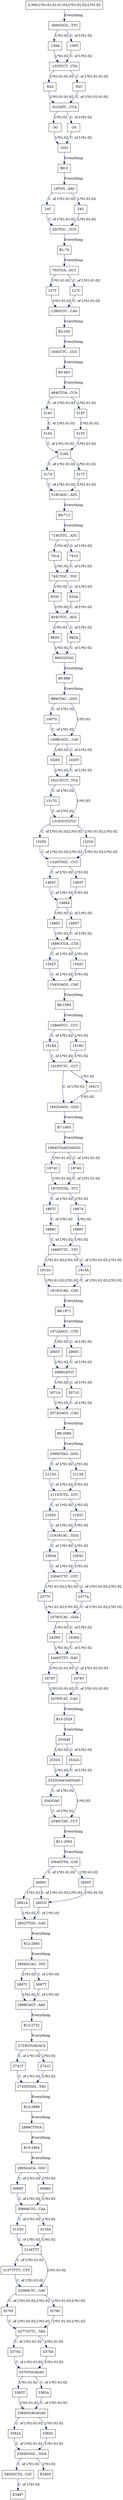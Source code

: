 digraph G {
  "1325G" [shape=box, ];
  "B9-2089" [shape=box, ];
  "193GCTC...CCG" [shape=box, ];
  "2378CCAC...GAA" [shape=box, ];
  "2533GAACAAGGAG" [shape=box, ];
  "1007G" [shape=box, ];
  "2905GACA...GGC" [shape=box, ];
  "1325A" [shape=box, ];
  "517A" [shape=box, ];
  "1888C" [shape=box, ];
  "2697C" [shape=box, ];
  "1008CGCC...CAT" [shape=box, ];
  "-62A" [shape=box, ];
  "464GTGA...CCA" [shape=box, ];
  "S-300-L*01:01:01:01-03;L*01:01:02;L*01:02" [shape=box, ];
  "1888T" [shape=box, ];
  "2065T" [shape=box, ];
  "24C" [shape=box, ];
  "2478T" [shape=box, ];
  "1ATGG...AAC" [shape=box, ];
  "2113G" [shape=box, ];
  "2377C" [shape=box, ];
  "B6-1585" [shape=box, ];
  "3384GGAGAGAG" [shape=box, ];
  "2440TTTT...GAC" [shape=box, ];
  "3392A" [shape=box, ];
  "1543GAGG...CAG" [shape=box, ];
  "1642GAGG...GGG" [shape=box, ];
  "25CTCC...CCG" [shape=box, ];
  "1020C" [shape=box, ];
  "515T" [shape=box, ];
  "2479TCAT...CAG" [shape=box, ];
  "3375G" [shape=box, ];
  "2600C" [shape=box, ];
  "1913G" [shape=box, ];
  "2071A" [shape=box, ];
  "-61GATC...CCA" [shape=box, ];
  "B10-2529" [shape=box, ];
  "833C" [shape=box, ];
  "3134TTT" [shape=box, ];
  "2899CTTGA" [shape=box, ];
  "3068T" [shape=box, ];
  "3405GCTG...CAT" [shape=box, ];
  "1021TCCT...TCA" [shape=box, ];
  "3393GGGC...GGA" [shape=box, ];
  "1020T" [shape=box, ];
  "E3487" [shape=box, ];
  "1485C" [shape=box, ];
  "3069ACTG...CAA" [shape=box, ];
  "3392G" [shape=box, ];
  "3276T" [shape=box, ];
  "3276C" [shape=box, ];
  "741A" [shape=box, ];
  "-156A" [shape=box, ];
  "E3405" [shape=box, ];
  "2071G" [shape=box, ];
  "3137TTTT...CTT" [shape=box, ];
  "3133G" [shape=box, ];
  "2602TTGG...CAG" [shape=box, ];
  "2065C" [shape=box, ];
  "742CTGC...TGC" [shape=box, ];
  "127T" [shape=box, ];
  "983CGCGG" [shape=box, ];
  "516G" [shape=box, ];
  "1618A" [shape=box, ];
  "-300GGCG...TTC" [shape=box, ];
  "2532G" [shape=box, ];
  "1887C" [shape=box, ];
  "3383T" [shape=box, ];
  "B4-713" [shape=box, ];
  "3209ACTC...GAT" [shape=box, ];
  "514C" [shape=box, ];
  "2193ACAC...GGG" [shape=box, ];
  "2543GAG" [shape=box, ];
  "2114TCTG...GTC" [shape=box, ];
  "2439G" [shape=box, ];
  "B1-74" [shape=box, ];
  "127C" [shape=box, ];
  "-2GG" [shape=box, ];
  "2741T" [shape=box, ];
  "1889TCTC...TTC" [shape=box, ];
  "128GCCC...CAG" [shape=box, ];
  "2742GGGG...TAG" [shape=box, ];
  "-62C" [shape=box, ];
  "2530AT" [shape=box, ];
  "1864GTAAGGAGGG" [shape=box, ];
  "1486CCCA...CTA" [shape=box, ];
  "2192G" [shape=box, ];
  "1972AGCC...CTG" [shape=box, ];
  "515G" [shape=box, ];
  "1619TCTC...CCT" [shape=box, ];
  "2113A" [shape=box, ];
  "2546CTAT...CCT" [shape=box, ];
  "-156T" [shape=box, ];
  "982G" [shape=box, ];
  "2601A" [shape=box, ];
  "2532A" [shape=box, ];
  "982A" [shape=box, ];
  "B13-2732" [shape=box, ];
  "989GTAC...GGG" [shape=box, ];
  "1914GCAG...CAG" [shape=box, ];
  "2697T" [shape=box, ];
  "B0-0" [shape=box, ];
  "518CAGC...ATG" [shape=box, ];
  "-155TCCT...CTA" [shape=box, ];
  "3383A" [shape=box, ];
  "3277GTTC...TAG" [shape=box, ];
  "1317G" [shape=box, ];
  "B7-1863" [shape=box, ];
  "741G" [shape=box, ];
  "-3G" [shape=box, ];
  "B11-2563" [shape=box, ];
  "2564GTTA...GAT" [shape=box, ];
  "1913A" [shape=box, ];
  "514T" [shape=box, ];
  "2066GATGT" [shape=box, ];
  "2377A" [shape=box, ];
  "2303A" [shape=box, ];
  "2684GCAG...TGC" [shape=box, ];
  "B3-463" [shape=box, ];
  "517T" [shape=box, ];
  "1875TGTA...TCT" [shape=box, ];
  "1586ATCC...CCC" [shape=box, ];
  "1874C" [shape=box, ];
  "75GTGA...GCC" [shape=box, ];
  "B15-2904" [shape=box, ];
  "3375A" [shape=box, ];
  "2741C" [shape=box, ];
  "3376TGGAGAC" [shape=box, ];
  "2698CAGT...AAG" [shape=box, ];
  "2439A" [shape=box, ];
  "2072GAGG...CAG" [shape=box, ];
  "1618G" [shape=box, ];
  "-3A" [shape=box, ];
  "1318TGTGTCC" [shape=box, ];
  "24G" [shape=box, ];
  "1874G" [shape=box, ];
  "2601G" [shape=box, ];
  "1326TGGC...CCC" [shape=box, ];
  "833A" [shape=box, ];
  "714GTTC...ATG" [shape=box, ];
  "1485T" [shape=box, ];
  "2478C" [shape=box, ];
  "3068G" [shape=box, ];
  "2304CCTC...GTC" [shape=box, ];
  "1484A" [shape=box, ];
  "834CTCC...AGC" [shape=box, ];
  "B5-988" [shape=box, ];
  "1542T" [shape=box, ];
  "1542C" [shape=box, ];
  "1483C" [shape=box, ];
  "2733GTGAGACA" [shape=box, ];
  "2090GTAG...GGG" [shape=box, ];
  "1641T" [shape=box, ];
  "B12-2683" [shape=box, ];
  "2600T" [shape=box, ];
  "1483T" [shape=box, ];
  "2192C" [shape=box, ];
  "B14-2898" [shape=box, ];
  "2303C" [shape=box, ];
  "B8-1971" [shape=box, ];
  "1887A" [shape=box, ];
  "3133A" [shape=box, ];
  "B2-192" [shape=box, ];
  
  
  edge [color="#001267", ];
  "1325G" -> "1326TGGC...CCC" [label="C. of L*01:01:02;L*01:02", ];
  "B9-2089" -> "2090GTAG...GGG" [label="Everything", ];
  "193GCTC...CCG" -> "B3-463" [label="Everything", ];
  "2378CCAC...GAA" -> "2439A" [label="C. of L*01:02", ];
  "2378CCAC...GAA" -> "2439G" [label="L*01:02", ];
  "2533GAACAAGGAG" -> "2543GAG" [label="C. of L*01:02", ];
  "2533GAACAAGGAG" -> "2546CTAT...CCT" [label="L*01:02", ];
  "1007G" -> "1008CGCC...CAT" [label="C. of L*01:02", ];
  "2905GACA...GGC" -> "3068G" [label="L*01:02", ];
  "2905GACA...GGC" -> "3068T" [label="C. of L*01:02", ];
  "1325A" -> "1326TGGC...CCC" [label="L*01:01:02;L*01:02", ];
  "517A" -> "518CAGC...ATG" [label="C. of L*01:01:02", ];
  "1888C" -> "1889TCTC...TTC" [label="C. of L*01:02", ];
  "2697C" -> "2698CAGT...AAG" [label="L*01:02", ];
  "1008CGCC...CAT" -> "1020C" [label="L*01:02", ];
  "1008CGCC...CAT" -> "1020T" [label="C. of L*01:02", ];
  "-62A" -> "-61GATC...CCA" [label="L*01:01:01:02", ];
  "464GTGA...CCA" -> "514C" [label="C. of L*01:01:02", ];
  "464GTGA...CCA" -> "514T" [label="L*01:01:02", ];
  "S-300-L*01:01:01:01-03;L*01:01:02;L*01:02" -> "-300GGCG...TTC" [label="Everything",
                                                                   ];
  "1888T" -> "1889TCTC...TTC" [label="L*01:02", ];
  "2065T" -> "2066GATGT" [label="L*01:02", ];
  "24C" -> "25CTCC...CCG" [label="C. of L*01:01:02", ];
  "2478T" -> "2479TCAT...CAG" [label="L*01:01:01:03", ];
  "1ATGG...AAC" -> "24C" [label="C. of L*01:01:02", ];
  "1ATGG...AAC" -> "24G" [label="L*01:01:02", ];
  "2113G" -> "2114TCTG...GTC" [label="C. of L*01:02", ];
  "2377C" -> "2378CCAC...GAA" [label="L*01:01:02;L*01:02", ];
  "B6-1585" -> "1586ATCC...CCC" [label="Everything", ];
  "3384GGAGAGAG" -> "3392A" [label="C. of L*01:01:02", ];
  "3384GGAGAGAG" -> "3392G" [label="L*01:01:02", ];
  "2440TTTT...GAC" -> "2478C" [label="C. of L*01:01:01:03", ];
  "2440TTTT...GAC" -> "2478T" [label="L*01:01:01:03", ];
  "3392A" -> "3393GGGC...GGA" [label="C. of L*01:01:02", ];
  "1543GAGG...CAG" -> "B6-1585" [label="Everything", ];
  "1642GAGG...GGG" -> "B7-1863" [label="Everything", ];
  "25CTCC...CCG" -> "B1-74" [label="Everything", ];
  "1020C" -> "1021TCCT...TCA" [label="L*01:02", ];
  "515T" -> "516G" [label="L*01:01:02", ];
  "2479TCAT...CAG" -> "B10-2529" [label="Everything", ];
  "3375G" -> "3376TGGAGAC" [label="C. of L*01:01:02", ];
  "2600C" -> "2601A" [label="L*01:02", ];
  "2600C" -> "2601G" [label="C. of L*01:01:02;L*01:02", ];
  "1913G" -> "1914GCAG...CAG" [label="L*01:01:02;L*01:02", ];
  "2071A" -> "2072GAGG...CAG" [label="L*01:02", ];
  "-61GATC...CCA" -> "-3A" [label="C. of L*01:02", ];
  "-61GATC...CCA" -> "-3G" [label="L*01:02", ];
  "B10-2529" -> "2530AT" [label="Everything", ];
  "833C" -> "834CTCC...AGC" [label="L*01:02", ];
  "3134TTT" -> "3137TTTT...CTT" [label="C. of L*01:01:02", ];
  "3134TTT" -> "3209ACTC...GAT" [label="L*01:01:02", ];
  "2899CTTGA" -> "B15-2904" [label="Everything", ];
  "3068T" -> "3069ACTG...CAA" [label="C. of L*01:02", ];
  "3405GCTG...CAT" -> "E3487" [label="C. of L*01:02", ];
  "1021TCCT...TCA" -> "1317G" [label="C. of L*01:02", ];
  "1021TCCT...TCA" -> "1318TGTGTCC" [label="L*01:02", ];
  "3393GGGC...GGA" -> "E3405" [label="L*01:02", ];
  "3393GGGC...GGA" -> "3405GCTG...CAT" [label="C. of L*01:02", ];
  "1020T" -> "1021TCCT...TCA" [label="C. of L*01:02", ];
  "1485C" -> "1486CCCA...CTA" [label="L*01:02", ];
  "3069ACTG...CAA" -> "3133A" [label="L*01:02", ];
  "3069ACTG...CAA" -> "3133G" [label="C. of L*01:02", ];
  "3392G" -> "3393GGGC...GGA" [label="L*01:01:02", ];
  "3276T" -> "3277GTTC...TAG" [label="C. of L*01:01:02;L*01:02", ];
  "3276C" -> "3277GTTC...TAG" [label="L*01:01:02;L*01:02", ];
  "741A" -> "742CTGC...TGC" [label="L*01:02", ];
  "-156A" -> "-155TCCT...CTA" [label="L*01:02", ];
  "2071G" -> "2072GAGG...CAG" [label="C. of L*01:02", ];
  "3137TTTT...CTT" -> "3209ACTC...GAT" [label="C. of L*01:01:02", ];
  "3133G" -> "3134TTT" [label="C. of L*01:02", ];
  "2602TTGG...CAG" -> "B12-2683" [label="Everything", ];
  "2065C" -> "2066GATGT" [label="C. of L*01:02", ];
  "742CTGC...TGC" -> "833A" [label="C. of L*01:02", ];
  "742CTGC...TGC" -> "833C" [label="L*01:02", ];
  "127T" -> "128GCCC...CAG" [label="L*01:01:02", ];
  "983CGCGG" -> "B5-988" [label="Everything", ];
  "516G" -> "517A" [label="C. of L*01:01:02", ];
  "516G" -> "517T" [label="L*01:01:02", ];
  "1618A" -> "1619TCTC...CCT" [label="C. of L*01:02", ];
  "-300GGCG...TTC" -> "-156A" [label="L*01:02", ];
  "-300GGCG...TTC" -> "-156T" [label="C. of L*01:02", ];
  "2532G" -> "2533GAACAAGGAG" [label="L*01:02", ];
  "1887C" -> "1888C" [label="C. of L*01:02", ];
  "3383T" -> "3384GGAGAGAG" [label="L*01:01:02", ];
  "B4-713" -> "714GTTC...ATG" [label="Everything", ];
  "3209ACTC...GAT" -> "3276C" [label="L*01:01:02;L*01:02", ];
  "3209ACTC...GAT" -> "3276T" [label="C. of L*01:01:02;L*01:02", ];
  "514C" -> "515G" [label="C. of L*01:01:02", ];
  "2193ACAC...GGG" -> "2303A" [label="C. of L*01:02", ];
  "2193ACAC...GGG" -> "2303C" [label="L*01:02", ];
  "2543GAG" -> "2546CTAT...CCT" [label="C. of L*01:02", ];
  "2114TCTG...GTC" -> "2192C" [label="L*01:02", ];
  "2114TCTG...GTC" -> "2192G" [label="C. of L*01:02", ];
  "2439G" -> "2440TTTT...GAC" [label="L*01:02", ];
  "B1-74" -> "75GTGA...GCC" [label="Everything", ];
  "127C" -> "128GCCC...CAG" [label="C. of L*01:01:02", ];
  "-2GG" -> "B0-0" [label="Everything", ];
  "2741T" -> "2742GGGG...TAG" [label="C. of L*01:02", ];
  "1889TCTC...TTC" -> "1913A" [label="C. of L*01:01:02;L*01:02", ];
  "1889TCTC...TTC" -> "1913G" [label="L*01:01:02;L*01:02", ];
  "128GCCC...CAG" -> "B2-192" [label="Everything", ];
  "2742GGGG...TAG" -> "B14-2898" [label="Everything", ];
  "-62C" -> "-61GATC...CCA" [label="C. of L*01:01:01:02", ];
  "2530AT" -> "2532A" [label="C. of L*01:02", ];
  "2530AT" -> "2532G" [label="L*01:02", ];
  "1864GTAAGGAGGG" -> "1874C" [label="L*01:01:02", ];
  "1864GTAAGGAGGG" -> "1874G" [label="C. of L*01:01:02", ];
  "1486CCCA...CTA" -> "1542C" [label="L*01:02", ];
  "1486CCCA...CTA" -> "1542T" [label="C. of L*01:02", ];
  "2192G" -> "2193ACAC...GGG" [label="C. of L*01:02", ];
  "1972AGCC...CTG" -> "2065C" [label="C. of L*01:02", ];
  "1972AGCC...CTG" -> "2065T" [label="L*01:02", ];
  "515G" -> "516G" [label="C. of L*01:01:02", ];
  "1619TCTC...CCT" -> "1641T" [label="L*01:02", ];
  "1619TCTC...CCT" -> "1642GAGG...GGG" [label="C. of L*01:02", ];
  "2113A" -> "2114TCTG...GTC" [label="L*01:02", ];
  "2546CTAT...CCT" -> "B11-2563" [label="Everything", ];
  "-156T" -> "-155TCCT...CTA" [label="C. of L*01:02", ];
  "982G" -> "983CGCGG" [label="L*01:02", ];
  "2601A" -> "2602TTGG...CAG" [label="L*01:02", ];
  "2532A" -> "2533GAACAAGGAG" [label="C. of L*01:02", ];
  "982A" -> "983CGCGG" [label="C. of L*01:02", ];
  "B13-2732" -> "2733GTGAGACA" [label="Everything", ];
  "989GTAC...GGG" -> "1007G" [label="C. of L*01:02", ];
  "989GTAC...GGG" -> "1008CGCC...CAT" [label="L*01:02", ];
  "1914GCAG...CAG" -> "B8-1971" [label="Everything", ];
  "2697T" -> "2698CAGT...AAG" [label="C. of L*01:02", ];
  "B0-0" -> "1ATGG...AAC" [label="Everything", ];
  "518CAGC...ATG" -> "B4-713" [label="Everything", ];
  "-155TCCT...CTA" -> "-62A" [label="L*01:01:01:02", ];
  "-155TCCT...CTA" -> "-62C" [label="C. of L*01:01:01:02", ];
  "3383A" -> "3384GGAGAGAG" [label="C. of L*01:01:02", ];
  "3277GTTC...TAG" -> "3375A" [label="L*01:01:02", ];
  "3277GTTC...TAG" -> "3375G" [label="C. of L*01:01:02", ];
  "1317G" -> "1318TGTGTCC" [label="C. of L*01:02", ];
  "B7-1863" -> "1864GTAAGGAGGG" [label="Everything", ];
  "741G" -> "742CTGC...TGC" [label="C. of L*01:02", ];
  "-3G" -> "-2GG" [label="L*01:02", ];
  "B11-2563" -> "2564GTTA...GAT" [label="Everything", ];
  "2564GTTA...GAT" -> "2600C" [label="C. of L*01:01:02", ];
  "2564GTTA...GAT" -> "2600T" [label="L*01:01:02", ];
  "1913A" -> "1914GCAG...CAG" [label="C. of L*01:01:02;L*01:02", ];
  "514T" -> "515T" [label="L*01:01:02", ];
  "2066GATGT" -> "2071A" [label="L*01:02", ];
  "2066GATGT" -> "2071G" [label="C. of L*01:02", ];
  "2377A" -> "2378CCAC...GAA" [label="C. of L*01:01:02;L*01:02", ];
  "2303A" -> "2304CCTC...GTC" [label="C. of L*01:02", ];
  "2684GCAG...TGC" -> "2697C" [label="L*01:02", ];
  "2684GCAG...TGC" -> "2697T" [label="C. of L*01:02", ];
  "B3-463" -> "464GTGA...CCA" [label="Everything", ];
  "517T" -> "518CAGC...ATG" [label="L*01:01:02", ];
  "1875TGTA...TCT" -> "1887A" [label="L*01:02", ];
  "1875TGTA...TCT" -> "1887C" [label="C. of L*01:02", ];
  "1586ATCC...CCC" -> "1618A" [label="C. of L*01:02", ];
  "1586ATCC...CCC" -> "1618G" [label="L*01:02", ];
  "1874C" -> "1875TGTA...TCT" [label="L*01:01:02", ];
  "75GTGA...GCC" -> "127C" [label="C. of L*01:01:02", ];
  "75GTGA...GCC" -> "127T" [label="L*01:01:02", ];
  "B15-2904" -> "2905GACA...GGC" [label="Everything", ];
  "3375A" -> "3376TGGAGAC" [label="L*01:01:02", ];
  "2741C" -> "2742GGGG...TAG" [label="L*01:02", ];
  "3376TGGAGAC" -> "3383A" [label="C. of L*01:01:02", ];
  "3376TGGAGAC" -> "3383T" [label="L*01:01:02", ];
  "2698CAGT...AAG" -> "B13-2732" [label="Everything", ];
  "2439A" -> "2440TTTT...GAC" [label="C. of L*01:02", ];
  "2072GAGG...CAG" -> "B9-2089" [label="Everything", ];
  "1618G" -> "1619TCTC...CCT" [label="L*01:02", ];
  "-3A" -> "-2GG" [label="C. of L*01:02", ];
  "1318TGTGTCC" -> "1325A" [label="L*01:01:02;L*01:02", ];
  "1318TGTGTCC" -> "1325G" [label="C. of L*01:01:02;L*01:02", ];
  "24G" -> "25CTCC...CCG" [label="L*01:01:02", ];
  "1874G" -> "1875TGTA...TCT" [label="C. of L*01:01:02", ];
  "2601G" -> "2602TTGG...CAG" [label="C. of L*01:02", ];
  "1326TGGC...CCC" -> "1483C" [label="C. of L*01:02", ];
  "1326TGGC...CCC" -> "1483T" [label="L*01:02", ];
  "833A" -> "834CTCC...AGC" [label="C. of L*01:02", ];
  "714GTTC...ATG" -> "741A" [label="L*01:02", ];
  "714GTTC...ATG" -> "741G" [label="C. of L*01:02", ];
  "1485T" -> "1486CCCA...CTA" [label="C. of L*01:02", ];
  "2478C" -> "2479TCAT...CAG" [label="C. of L*01:01:01:03", ];
  "3068G" -> "3069ACTG...CAA" [label="L*01:02", ];
  "2304CCTC...GTC" -> "2377A" [label="C. of L*01:01:02;L*01:02", ];
  "2304CCTC...GTC" -> "2377C" [label="L*01:01:02;L*01:02", ];
  "1484A" -> "1485C" [label="L*01:02", ];
  "1484A" -> "1485T" [label="C. of L*01:02", ];
  "834CTCC...AGC" -> "982A" [label="C. of L*01:02", ];
  "834CTCC...AGC" -> "982G" [label="L*01:02", ];
  "B5-988" -> "989GTAC...GGG" [label="Everything", ];
  "1542T" -> "1543GAGG...CAG" [label="C. of L*01:02", ];
  "1542C" -> "1543GAGG...CAG" [label="L*01:02", ];
  "1483C" -> "1484A" [label="C. of L*01:02", ];
  "2733GTGAGACA" -> "2741C" [label="L*01:02", ];
  "2733GTGAGACA" -> "2741T" [label="C. of L*01:02", ];
  "2090GTAG...GGG" -> "2113A" [label="L*01:02", ];
  "2090GTAG...GGG" -> "2113G" [label="C. of L*01:02", ];
  "1641T" -> "1642GAGG...GGG" [label="L*01:02", ];
  "B12-2683" -> "2684GCAG...TGC" [label="Everything", ];
  "2600T" -> "2601G" [label="L*01:01:02", ];
  "1483T" -> "1484A" [label="L*01:02", ];
  "2192C" -> "2193ACAC...GGG" [label="L*01:02", ];
  "B14-2898" -> "2899CTTGA" [label="Everything", ];
  "2303C" -> "2304CCTC...GTC" [label="L*01:02", ];
  "B8-1971" -> "1972AGCC...CTG" [label="Everything", ];
  "1887A" -> "1888T" [label="L*01:02", ];
  "3133A" -> "3134TTT" [label="L*01:02", ];
  "B2-192" -> "193GCTC...CCG" [label="Everything", ];
  
  }